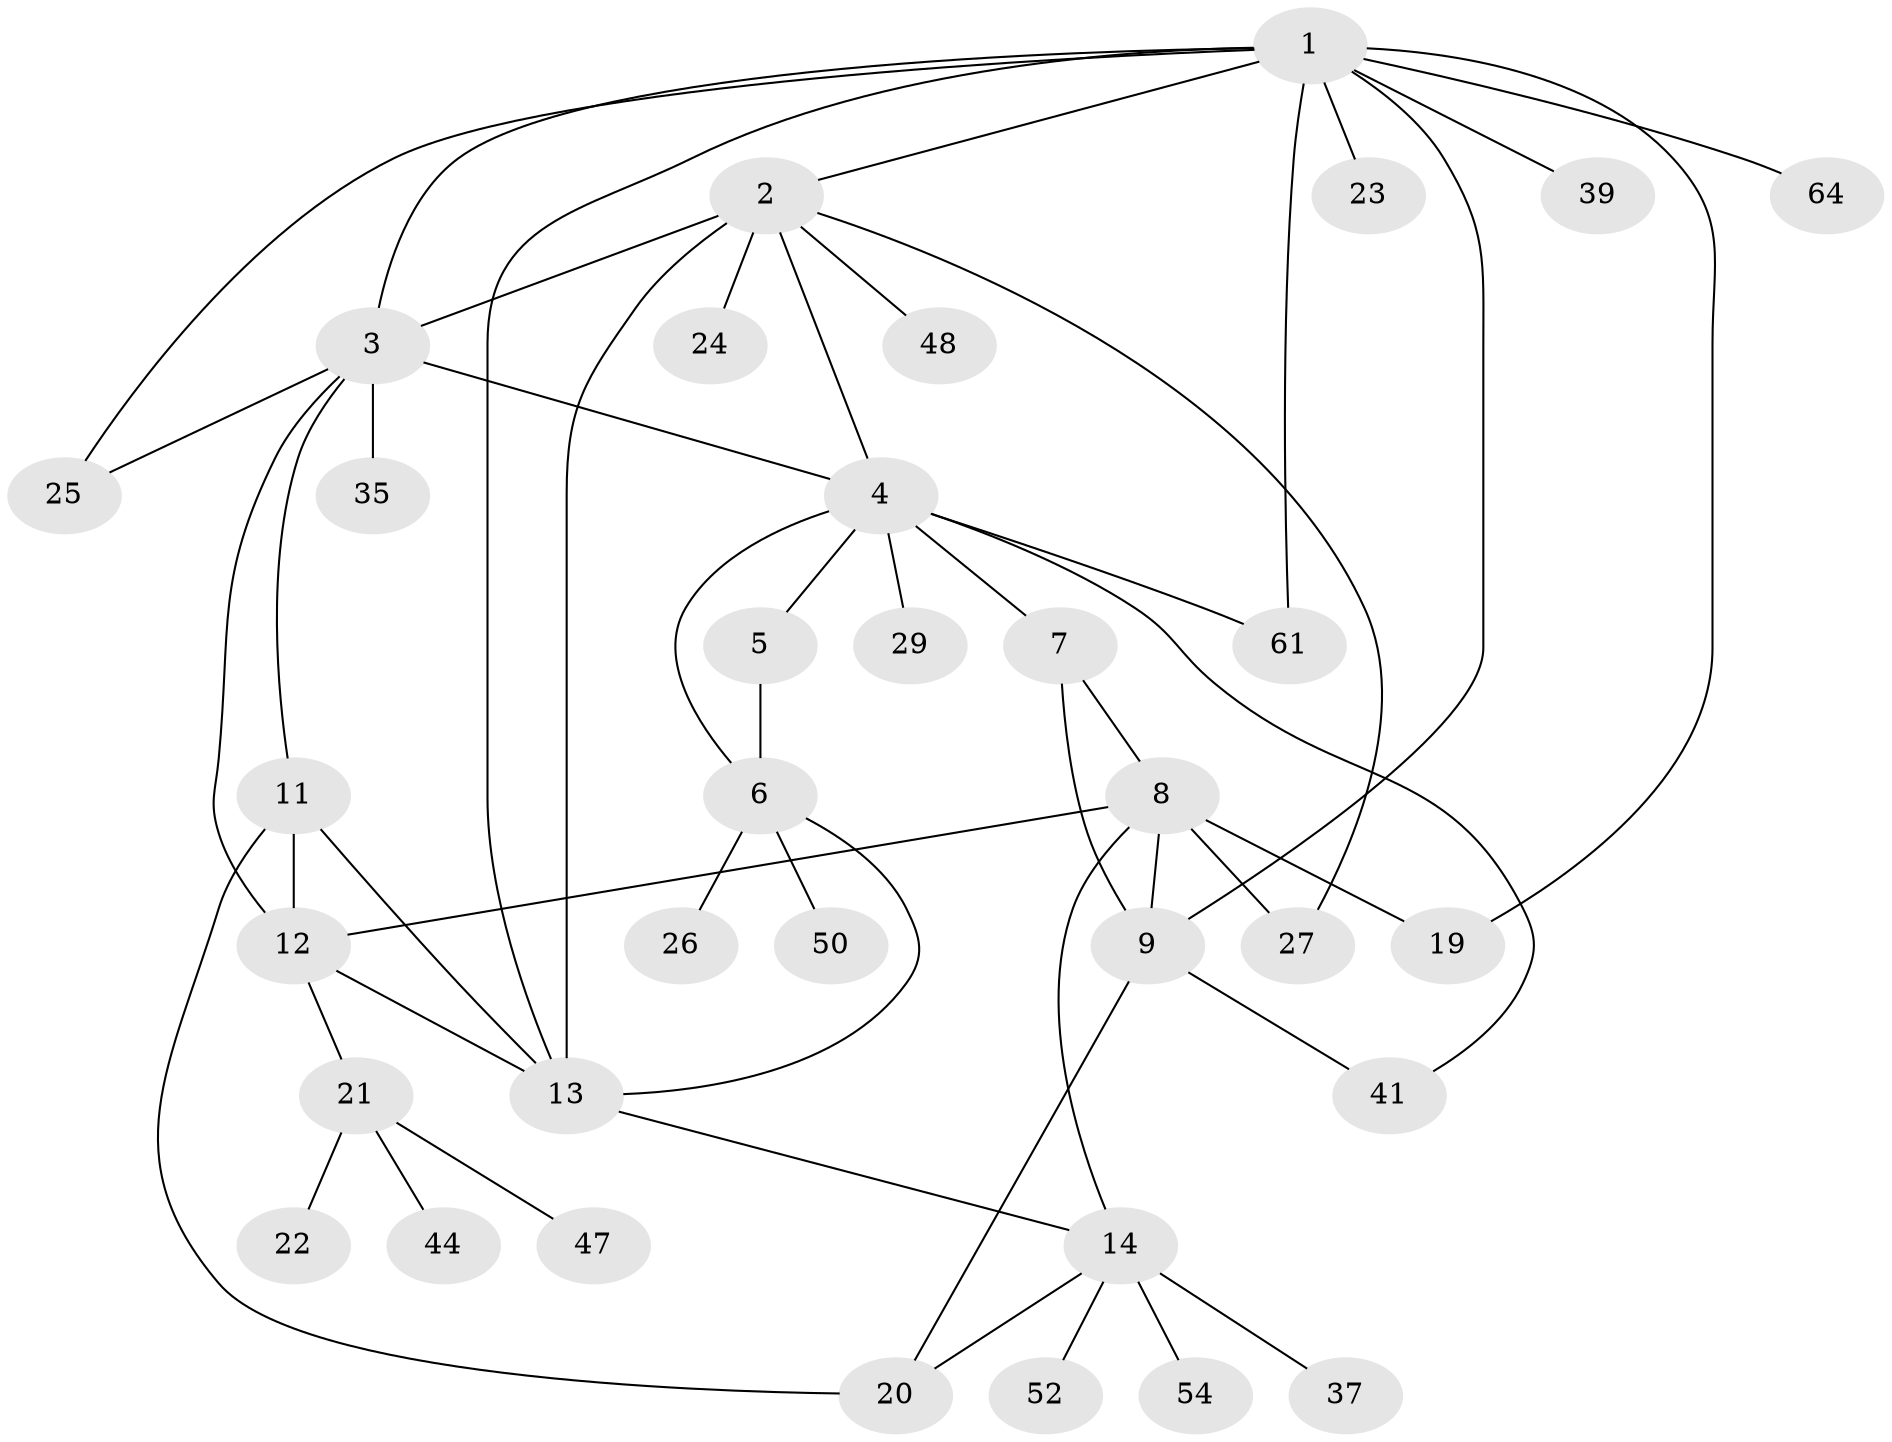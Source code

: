 // original degree distribution, {11: 0.014285714285714285, 8: 0.02857142857142857, 4: 0.02857142857142857, 3: 0.08571428571428572, 5: 0.04285714285714286, 7: 0.02857142857142857, 6: 0.05714285714285714, 10: 0.014285714285714285, 1: 0.4857142857142857, 2: 0.21428571428571427}
// Generated by graph-tools (version 1.1) at 2025/16/03/09/25 04:16:10]
// undirected, 35 vertices, 53 edges
graph export_dot {
graph [start="1"]
  node [color=gray90,style=filled];
  1 [super="+43"];
  2;
  3 [super="+10"];
  4;
  5 [super="+53"];
  6;
  7;
  8 [super="+40"];
  9 [super="+17+33+69"];
  11 [super="+45+16"];
  12;
  13 [super="+18+66"];
  14 [super="+15"];
  19;
  20 [super="+67"];
  21 [super="+51+70"];
  22 [super="+46+68"];
  23;
  24 [super="+42"];
  25;
  26;
  27 [super="+38"];
  29;
  35;
  37 [super="+57"];
  39;
  41 [super="+63+58"];
  44;
  47;
  48;
  50;
  52;
  54;
  61;
  64;
  1 -- 2;
  1 -- 3;
  1 -- 9;
  1 -- 19;
  1 -- 23;
  1 -- 25;
  1 -- 39;
  1 -- 61;
  1 -- 64;
  1 -- 13;
  2 -- 3 [weight=2];
  2 -- 4;
  2 -- 13;
  2 -- 24;
  2 -- 48;
  2 -- 27;
  3 -- 35;
  3 -- 4;
  3 -- 25;
  3 -- 11;
  3 -- 12;
  4 -- 5;
  4 -- 6;
  4 -- 7;
  4 -- 29;
  4 -- 41;
  4 -- 61;
  5 -- 6;
  6 -- 13;
  6 -- 26;
  6 -- 50;
  7 -- 8;
  7 -- 9;
  8 -- 9;
  8 -- 12;
  8 -- 14;
  8 -- 19;
  8 -- 27;
  9 -- 20;
  9 -- 41;
  11 -- 12;
  11 -- 13;
  11 -- 20;
  12 -- 21;
  12 -- 13;
  13 -- 14 [weight=2];
  14 -- 52;
  14 -- 54;
  14 -- 37;
  14 -- 20;
  21 -- 22;
  21 -- 44;
  21 -- 47;
}
